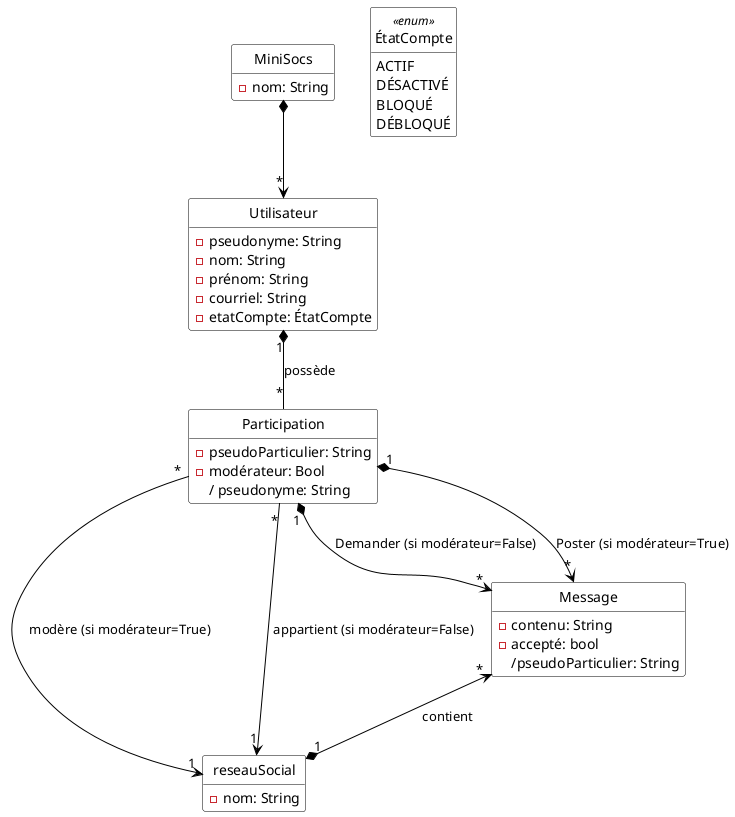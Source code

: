 @startuml

'Diagramme de classes (PlantUML)'

'Configuration charte graphique'
hide empty methods
hide circle
skinparam class {
  BackgroundColor White
  ArrowColor Black
  BorderColor Black
}

'Classes, énumérations, etc.'
class MiniSocs {
  - nom: String
}

class Utilisateur {
  - pseudonyme: String
  - nom: String
  - prénom: String
  - courriel: String
  - etatCompte: ÉtatCompte
}
enum ÉtatCompte <<enum>> {
  ACTIF
  DÉSACTIVÉ
  BLOQUÉ
  DÉBLOQUÉ
}

class Participation {
  - pseudoParticulier: String
  - modérateur: Bool
  / pseudonyme: String
}

class reseauSocial {
  - nom: String
}

class Message {
  - contenu: String
  - accepté: bool
  /pseudoParticulier: String
}

'Associations, etc.'
MiniSocs *--> "*" Utilisateur
Utilisateur "1" *-- "*" Participation: possède
Participation "*" --> "1" reseauSocial: modère (si modérateur=True)
Participation "*" --> "1" reseauSocial: appartient (si modérateur=False)
Participation "1" *--> "*" Message: Demander (si modérateur=False)
Participation "1" *--> "*" Message: Poster (si modérateur=True)
Message "*" <--* "1" reseauSocial: contient

'Au besoin, aides pour le positionnement'

@enduml
